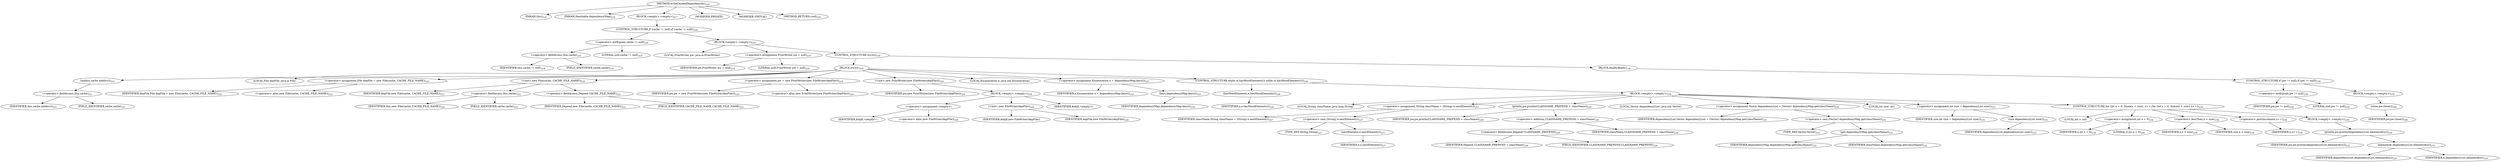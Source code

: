 digraph "writeCachedDependencies" {  
"378" [label = <(METHOD,writeCachedDependencies)<SUB>216</SUB>> ]
"379" [label = <(PARAM,this)<SUB>216</SUB>> ]
"380" [label = <(PARAM,Hashtable dependencyMap)<SUB>216</SUB>> ]
"381" [label = <(BLOCK,&lt;empty&gt;,&lt;empty&gt;)<SUB>217</SUB>> ]
"382" [label = <(CONTROL_STRUCTURE,if (cache != null),if (cache != null))<SUB>218</SUB>> ]
"383" [label = <(&lt;operator&gt;.notEquals,cache != null)<SUB>218</SUB>> ]
"384" [label = <(&lt;operator&gt;.fieldAccess,this.cache)<SUB>218</SUB>> ]
"385" [label = <(IDENTIFIER,this,cache != null)<SUB>218</SUB>> ]
"386" [label = <(FIELD_IDENTIFIER,cache,cache)<SUB>218</SUB>> ]
"387" [label = <(LITERAL,null,cache != null)<SUB>218</SUB>> ]
"388" [label = <(BLOCK,&lt;empty&gt;,&lt;empty&gt;)<SUB>218</SUB>> ]
"32" [label = <(LOCAL,PrintWriter pw: java.io.PrintWriter)> ]
"389" [label = <(&lt;operator&gt;.assignment,PrintWriter pw = null)<SUB>219</SUB>> ]
"390" [label = <(IDENTIFIER,pw,PrintWriter pw = null)<SUB>219</SUB>> ]
"391" [label = <(LITERAL,null,PrintWriter pw = null)<SUB>219</SUB>> ]
"392" [label = <(CONTROL_STRUCTURE,try,try)<SUB>220</SUB>> ]
"393" [label = <(BLOCK,try,try)<SUB>220</SUB>> ]
"394" [label = <(mkdirs,cache.mkdirs())<SUB>221</SUB>> ]
"395" [label = <(&lt;operator&gt;.fieldAccess,this.cache)<SUB>221</SUB>> ]
"396" [label = <(IDENTIFIER,this,cache.mkdirs())<SUB>221</SUB>> ]
"397" [label = <(FIELD_IDENTIFIER,cache,cache)<SUB>221</SUB>> ]
"30" [label = <(LOCAL,File depFile: java.io.File)> ]
"398" [label = <(&lt;operator&gt;.assignment,File depFile = new File(cache, CACHE_FILE_NAME))<SUB>222</SUB>> ]
"399" [label = <(IDENTIFIER,depFile,File depFile = new File(cache, CACHE_FILE_NAME))<SUB>222</SUB>> ]
"400" [label = <(&lt;operator&gt;.alloc,new File(cache, CACHE_FILE_NAME))<SUB>222</SUB>> ]
"401" [label = <(&lt;init&gt;,new File(cache, CACHE_FILE_NAME))<SUB>222</SUB>> ]
"29" [label = <(IDENTIFIER,depFile,new File(cache, CACHE_FILE_NAME))<SUB>222</SUB>> ]
"402" [label = <(&lt;operator&gt;.fieldAccess,this.cache)<SUB>222</SUB>> ]
"403" [label = <(IDENTIFIER,this,new File(cache, CACHE_FILE_NAME))<SUB>222</SUB>> ]
"404" [label = <(FIELD_IDENTIFIER,cache,cache)<SUB>222</SUB>> ]
"405" [label = <(&lt;operator&gt;.fieldAccess,Depend.CACHE_FILE_NAME)<SUB>222</SUB>> ]
"406" [label = <(IDENTIFIER,Depend,new File(cache, CACHE_FILE_NAME))<SUB>222</SUB>> ]
"407" [label = <(FIELD_IDENTIFIER,CACHE_FILE_NAME,CACHE_FILE_NAME)<SUB>222</SUB>> ]
"408" [label = <(&lt;operator&gt;.assignment,pw = new PrintWriter(new FileWriter(depFile)))<SUB>224</SUB>> ]
"409" [label = <(IDENTIFIER,pw,pw = new PrintWriter(new FileWriter(depFile)))<SUB>224</SUB>> ]
"410" [label = <(&lt;operator&gt;.alloc,new PrintWriter(new FileWriter(depFile)))<SUB>224</SUB>> ]
"411" [label = <(&lt;init&gt;,new PrintWriter(new FileWriter(depFile)))<SUB>224</SUB>> ]
"31" [label = <(IDENTIFIER,pw,new PrintWriter(new FileWriter(depFile)))<SUB>224</SUB>> ]
"412" [label = <(BLOCK,&lt;empty&gt;,&lt;empty&gt;)<SUB>224</SUB>> ]
"413" [label = <(&lt;operator&gt;.assignment,&lt;empty&gt;)> ]
"414" [label = <(IDENTIFIER,$obj6,&lt;empty&gt;)> ]
"415" [label = <(&lt;operator&gt;.alloc,new FileWriter(depFile))<SUB>224</SUB>> ]
"416" [label = <(&lt;init&gt;,new FileWriter(depFile))<SUB>224</SUB>> ]
"417" [label = <(IDENTIFIER,$obj6,new FileWriter(depFile))> ]
"418" [label = <(IDENTIFIER,depFile,new FileWriter(depFile))<SUB>224</SUB>> ]
"419" [label = <(IDENTIFIER,$obj6,&lt;empty&gt;)> ]
"420" [label = <(LOCAL,Enumeration e: java.util.Enumeration)> ]
"421" [label = <(&lt;operator&gt;.assignment,Enumeration e = dependencyMap.keys())<SUB>225</SUB>> ]
"422" [label = <(IDENTIFIER,e,Enumeration e = dependencyMap.keys())<SUB>225</SUB>> ]
"423" [label = <(keys,dependencyMap.keys())<SUB>225</SUB>> ]
"424" [label = <(IDENTIFIER,dependencyMap,dependencyMap.keys())<SUB>225</SUB>> ]
"425" [label = <(CONTROL_STRUCTURE,while (e.hasMoreElements()),while (e.hasMoreElements()))<SUB>226</SUB>> ]
"426" [label = <(hasMoreElements,e.hasMoreElements())<SUB>226</SUB>> ]
"427" [label = <(IDENTIFIER,e,e.hasMoreElements())<SUB>226</SUB>> ]
"428" [label = <(BLOCK,&lt;empty&gt;,&lt;empty&gt;)<SUB>226</SUB>> ]
"429" [label = <(LOCAL,String className: java.lang.String)> ]
"430" [label = <(&lt;operator&gt;.assignment,String className = (String) e.nextElement())<SUB>227</SUB>> ]
"431" [label = <(IDENTIFIER,className,String className = (String) e.nextElement())<SUB>227</SUB>> ]
"432" [label = <(&lt;operator&gt;.cast,(String) e.nextElement())<SUB>227</SUB>> ]
"433" [label = <(TYPE_REF,String,String)<SUB>227</SUB>> ]
"434" [label = <(nextElement,e.nextElement())<SUB>227</SUB>> ]
"435" [label = <(IDENTIFIER,e,e.nextElement())<SUB>227</SUB>> ]
"436" [label = <(println,pw.println(CLASSNAME_PREPEND + className))<SUB>229</SUB>> ]
"437" [label = <(IDENTIFIER,pw,pw.println(CLASSNAME_PREPEND + className))<SUB>229</SUB>> ]
"438" [label = <(&lt;operator&gt;.addition,CLASSNAME_PREPEND + className)<SUB>229</SUB>> ]
"439" [label = <(&lt;operator&gt;.fieldAccess,Depend.CLASSNAME_PREPEND)<SUB>229</SUB>> ]
"440" [label = <(IDENTIFIER,Depend,CLASSNAME_PREPEND + className)<SUB>229</SUB>> ]
"441" [label = <(FIELD_IDENTIFIER,CLASSNAME_PREPEND,CLASSNAME_PREPEND)<SUB>229</SUB>> ]
"442" [label = <(IDENTIFIER,className,CLASSNAME_PREPEND + className)<SUB>229</SUB>> ]
"443" [label = <(LOCAL,Vector dependencyList: java.util.Vector)> ]
"444" [label = <(&lt;operator&gt;.assignment,Vector dependencyList = (Vector) dependencyMap.get(className))<SUB>231</SUB>> ]
"445" [label = <(IDENTIFIER,dependencyList,Vector dependencyList = (Vector) dependencyMap.get(className))<SUB>231</SUB>> ]
"446" [label = <(&lt;operator&gt;.cast,(Vector) dependencyMap.get(className))<SUB>232</SUB>> ]
"447" [label = <(TYPE_REF,Vector,Vector)<SUB>232</SUB>> ]
"448" [label = <(get,dependencyMap.get(className))<SUB>232</SUB>> ]
"449" [label = <(IDENTIFIER,dependencyMap,dependencyMap.get(className))<SUB>232</SUB>> ]
"450" [label = <(IDENTIFIER,className,dependencyMap.get(className))<SUB>232</SUB>> ]
"451" [label = <(LOCAL,int size: int)> ]
"452" [label = <(&lt;operator&gt;.assignment,int size = dependencyList.size())<SUB>233</SUB>> ]
"453" [label = <(IDENTIFIER,size,int size = dependencyList.size())<SUB>233</SUB>> ]
"454" [label = <(size,dependencyList.size())<SUB>233</SUB>> ]
"455" [label = <(IDENTIFIER,dependencyList,dependencyList.size())<SUB>233</SUB>> ]
"456" [label = <(CONTROL_STRUCTURE,for (int x = 0; Some(x &lt; size); x++),for (int x = 0; Some(x &lt; size); x++))<SUB>234</SUB>> ]
"457" [label = <(LOCAL,int x: int)> ]
"458" [label = <(&lt;operator&gt;.assignment,int x = 0)<SUB>234</SUB>> ]
"459" [label = <(IDENTIFIER,x,int x = 0)<SUB>234</SUB>> ]
"460" [label = <(LITERAL,0,int x = 0)<SUB>234</SUB>> ]
"461" [label = <(&lt;operator&gt;.lessThan,x &lt; size)<SUB>234</SUB>> ]
"462" [label = <(IDENTIFIER,x,x &lt; size)<SUB>234</SUB>> ]
"463" [label = <(IDENTIFIER,size,x &lt; size)<SUB>234</SUB>> ]
"464" [label = <(&lt;operator&gt;.postIncrement,x++)<SUB>234</SUB>> ]
"465" [label = <(IDENTIFIER,x,x++)<SUB>234</SUB>> ]
"466" [label = <(BLOCK,&lt;empty&gt;,&lt;empty&gt;)<SUB>234</SUB>> ]
"467" [label = <(println,pw.println(dependencyList.elementAt(x)))<SUB>235</SUB>> ]
"468" [label = <(IDENTIFIER,pw,pw.println(dependencyList.elementAt(x)))<SUB>235</SUB>> ]
"469" [label = <(elementAt,dependencyList.elementAt(x))<SUB>235</SUB>> ]
"470" [label = <(IDENTIFIER,dependencyList,dependencyList.elementAt(x))<SUB>235</SUB>> ]
"471" [label = <(IDENTIFIER,x,dependencyList.elementAt(x))<SUB>235</SUB>> ]
"472" [label = <(BLOCK,finally,finally)<SUB>238</SUB>> ]
"473" [label = <(CONTROL_STRUCTURE,if (pw != null),if (pw != null))<SUB>239</SUB>> ]
"474" [label = <(&lt;operator&gt;.notEquals,pw != null)<SUB>239</SUB>> ]
"475" [label = <(IDENTIFIER,pw,pw != null)<SUB>239</SUB>> ]
"476" [label = <(LITERAL,null,pw != null)<SUB>239</SUB>> ]
"477" [label = <(BLOCK,&lt;empty&gt;,&lt;empty&gt;)<SUB>239</SUB>> ]
"478" [label = <(close,pw.close())<SUB>240</SUB>> ]
"479" [label = <(IDENTIFIER,pw,pw.close())<SUB>240</SUB>> ]
"480" [label = <(MODIFIER,PRIVATE)> ]
"481" [label = <(MODIFIER,VIRTUAL)> ]
"482" [label = <(METHOD_RETURN,void)<SUB>216</SUB>> ]
  "378" -> "379" 
  "378" -> "380" 
  "378" -> "381" 
  "378" -> "480" 
  "378" -> "481" 
  "378" -> "482" 
  "381" -> "382" 
  "382" -> "383" 
  "382" -> "388" 
  "383" -> "384" 
  "383" -> "387" 
  "384" -> "385" 
  "384" -> "386" 
  "388" -> "32" 
  "388" -> "389" 
  "388" -> "392" 
  "389" -> "390" 
  "389" -> "391" 
  "392" -> "393" 
  "392" -> "472" 
  "393" -> "394" 
  "393" -> "30" 
  "393" -> "398" 
  "393" -> "401" 
  "393" -> "408" 
  "393" -> "411" 
  "393" -> "420" 
  "393" -> "421" 
  "393" -> "425" 
  "394" -> "395" 
  "395" -> "396" 
  "395" -> "397" 
  "398" -> "399" 
  "398" -> "400" 
  "401" -> "29" 
  "401" -> "402" 
  "401" -> "405" 
  "402" -> "403" 
  "402" -> "404" 
  "405" -> "406" 
  "405" -> "407" 
  "408" -> "409" 
  "408" -> "410" 
  "411" -> "31" 
  "411" -> "412" 
  "412" -> "413" 
  "412" -> "416" 
  "412" -> "419" 
  "413" -> "414" 
  "413" -> "415" 
  "416" -> "417" 
  "416" -> "418" 
  "421" -> "422" 
  "421" -> "423" 
  "423" -> "424" 
  "425" -> "426" 
  "425" -> "428" 
  "426" -> "427" 
  "428" -> "429" 
  "428" -> "430" 
  "428" -> "436" 
  "428" -> "443" 
  "428" -> "444" 
  "428" -> "451" 
  "428" -> "452" 
  "428" -> "456" 
  "430" -> "431" 
  "430" -> "432" 
  "432" -> "433" 
  "432" -> "434" 
  "434" -> "435" 
  "436" -> "437" 
  "436" -> "438" 
  "438" -> "439" 
  "438" -> "442" 
  "439" -> "440" 
  "439" -> "441" 
  "444" -> "445" 
  "444" -> "446" 
  "446" -> "447" 
  "446" -> "448" 
  "448" -> "449" 
  "448" -> "450" 
  "452" -> "453" 
  "452" -> "454" 
  "454" -> "455" 
  "456" -> "457" 
  "456" -> "458" 
  "456" -> "461" 
  "456" -> "464" 
  "456" -> "466" 
  "458" -> "459" 
  "458" -> "460" 
  "461" -> "462" 
  "461" -> "463" 
  "464" -> "465" 
  "466" -> "467" 
  "467" -> "468" 
  "467" -> "469" 
  "469" -> "470" 
  "469" -> "471" 
  "472" -> "473" 
  "473" -> "474" 
  "473" -> "477" 
  "474" -> "475" 
  "474" -> "476" 
  "477" -> "478" 
  "478" -> "479" 
}
